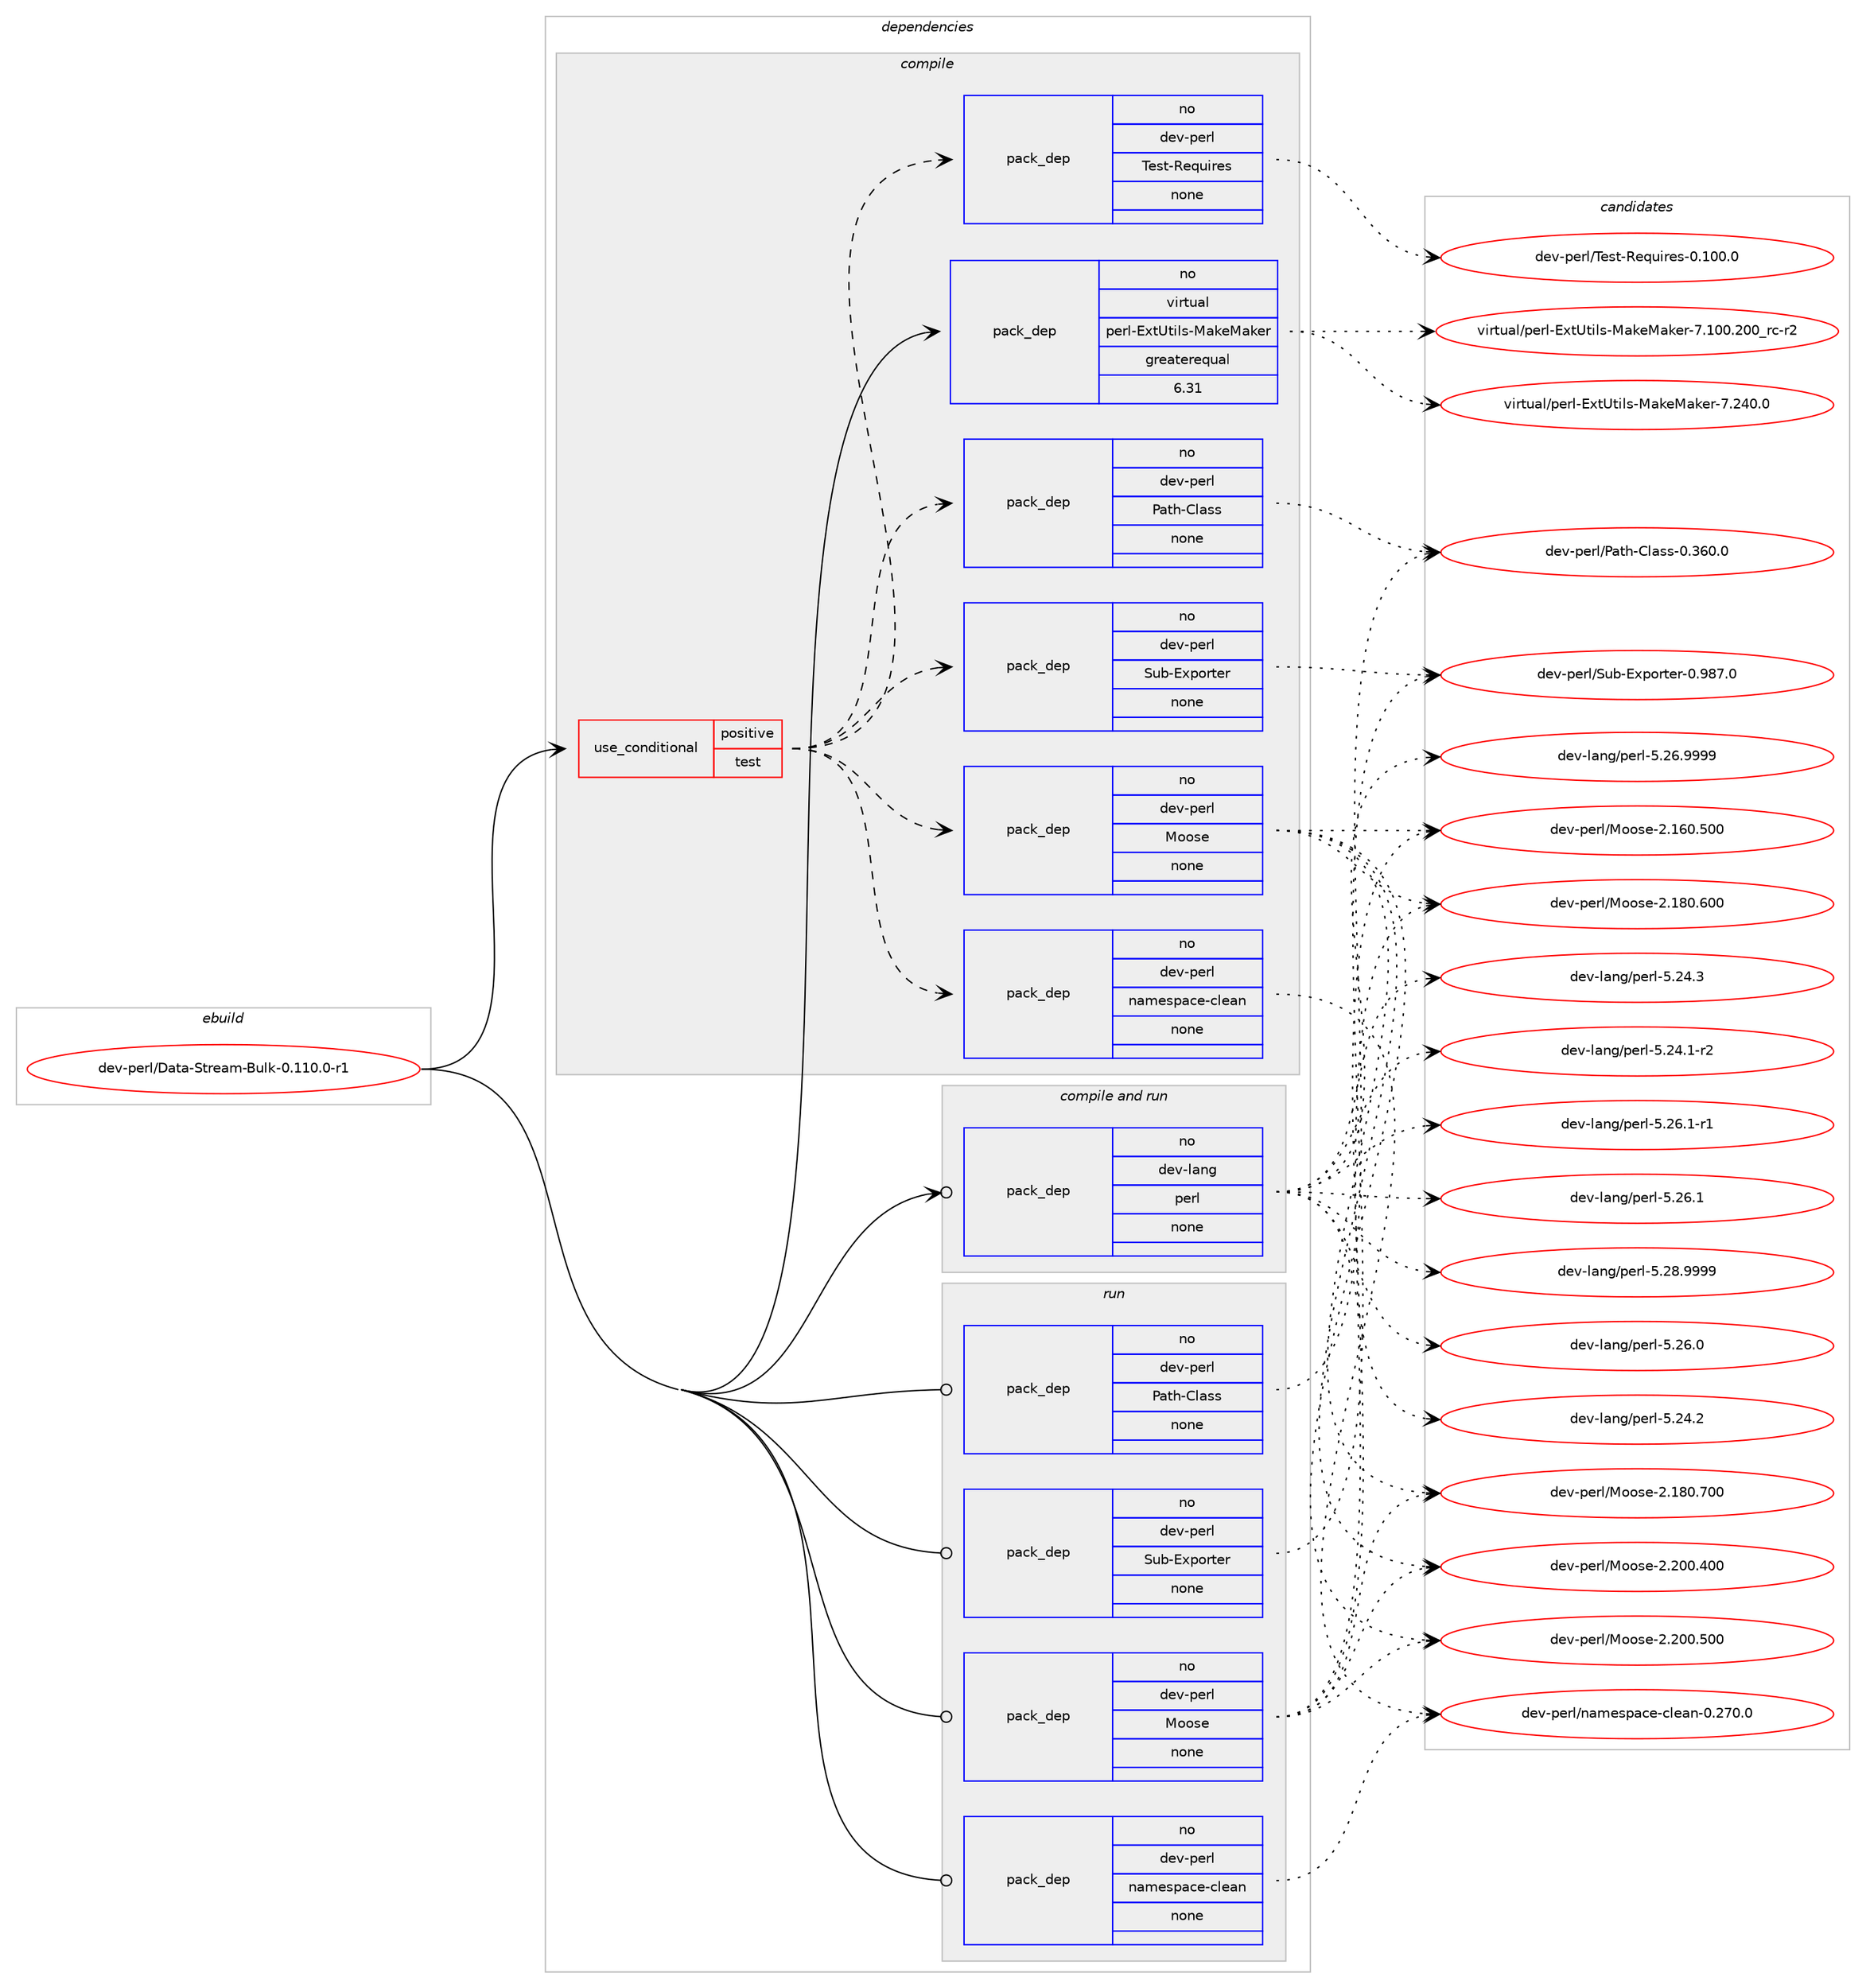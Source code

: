 digraph prolog {

# *************
# Graph options
# *************

newrank=true;
concentrate=true;
compound=true;
graph [rankdir=LR,fontname=Helvetica,fontsize=10,ranksep=1.5];#, ranksep=2.5, nodesep=0.2];
edge  [arrowhead=vee];
node  [fontname=Helvetica,fontsize=10];

# **********
# The ebuild
# **********

subgraph cluster_leftcol {
color=gray;
rank=same;
label=<<i>ebuild</i>>;
id [label="dev-perl/Data-Stream-Bulk-0.110.0-r1", color=red, width=4, href="../dev-perl/Data-Stream-Bulk-0.110.0-r1.svg"];
}

# ****************
# The dependencies
# ****************

subgraph cluster_midcol {
color=gray;
label=<<i>dependencies</i>>;
subgraph cluster_compile {
fillcolor="#eeeeee";
style=filled;
label=<<i>compile</i>>;
subgraph cond27004 {
dependency127766 [label=<<TABLE BORDER="0" CELLBORDER="1" CELLSPACING="0" CELLPADDING="4"><TR><TD ROWSPAN="3" CELLPADDING="10">use_conditional</TD></TR><TR><TD>positive</TD></TR><TR><TD>test</TD></TR></TABLE>>, shape=none, color=red];
subgraph pack97094 {
dependency127767 [label=<<TABLE BORDER="0" CELLBORDER="1" CELLSPACING="0" CELLPADDING="4" WIDTH="220"><TR><TD ROWSPAN="6" CELLPADDING="30">pack_dep</TD></TR><TR><TD WIDTH="110">no</TD></TR><TR><TD>dev-perl</TD></TR><TR><TD>Moose</TD></TR><TR><TD>none</TD></TR><TR><TD></TD></TR></TABLE>>, shape=none, color=blue];
}
dependency127766:e -> dependency127767:w [weight=20,style="dashed",arrowhead="vee"];
subgraph pack97095 {
dependency127768 [label=<<TABLE BORDER="0" CELLBORDER="1" CELLSPACING="0" CELLPADDING="4" WIDTH="220"><TR><TD ROWSPAN="6" CELLPADDING="30">pack_dep</TD></TR><TR><TD WIDTH="110">no</TD></TR><TR><TD>dev-perl</TD></TR><TR><TD>Sub-Exporter</TD></TR><TR><TD>none</TD></TR><TR><TD></TD></TR></TABLE>>, shape=none, color=blue];
}
dependency127766:e -> dependency127768:w [weight=20,style="dashed",arrowhead="vee"];
subgraph pack97096 {
dependency127769 [label=<<TABLE BORDER="0" CELLBORDER="1" CELLSPACING="0" CELLPADDING="4" WIDTH="220"><TR><TD ROWSPAN="6" CELLPADDING="30">pack_dep</TD></TR><TR><TD WIDTH="110">no</TD></TR><TR><TD>dev-perl</TD></TR><TR><TD>Path-Class</TD></TR><TR><TD>none</TD></TR><TR><TD></TD></TR></TABLE>>, shape=none, color=blue];
}
dependency127766:e -> dependency127769:w [weight=20,style="dashed",arrowhead="vee"];
subgraph pack97097 {
dependency127770 [label=<<TABLE BORDER="0" CELLBORDER="1" CELLSPACING="0" CELLPADDING="4" WIDTH="220"><TR><TD ROWSPAN="6" CELLPADDING="30">pack_dep</TD></TR><TR><TD WIDTH="110">no</TD></TR><TR><TD>dev-perl</TD></TR><TR><TD>namespace-clean</TD></TR><TR><TD>none</TD></TR><TR><TD></TD></TR></TABLE>>, shape=none, color=blue];
}
dependency127766:e -> dependency127770:w [weight=20,style="dashed",arrowhead="vee"];
subgraph pack97098 {
dependency127771 [label=<<TABLE BORDER="0" CELLBORDER="1" CELLSPACING="0" CELLPADDING="4" WIDTH="220"><TR><TD ROWSPAN="6" CELLPADDING="30">pack_dep</TD></TR><TR><TD WIDTH="110">no</TD></TR><TR><TD>dev-perl</TD></TR><TR><TD>Test-Requires</TD></TR><TR><TD>none</TD></TR><TR><TD></TD></TR></TABLE>>, shape=none, color=blue];
}
dependency127766:e -> dependency127771:w [weight=20,style="dashed",arrowhead="vee"];
}
id:e -> dependency127766:w [weight=20,style="solid",arrowhead="vee"];
subgraph pack97099 {
dependency127772 [label=<<TABLE BORDER="0" CELLBORDER="1" CELLSPACING="0" CELLPADDING="4" WIDTH="220"><TR><TD ROWSPAN="6" CELLPADDING="30">pack_dep</TD></TR><TR><TD WIDTH="110">no</TD></TR><TR><TD>virtual</TD></TR><TR><TD>perl-ExtUtils-MakeMaker</TD></TR><TR><TD>greaterequal</TD></TR><TR><TD>6.31</TD></TR></TABLE>>, shape=none, color=blue];
}
id:e -> dependency127772:w [weight=20,style="solid",arrowhead="vee"];
}
subgraph cluster_compileandrun {
fillcolor="#eeeeee";
style=filled;
label=<<i>compile and run</i>>;
subgraph pack97100 {
dependency127773 [label=<<TABLE BORDER="0" CELLBORDER="1" CELLSPACING="0" CELLPADDING="4" WIDTH="220"><TR><TD ROWSPAN="6" CELLPADDING="30">pack_dep</TD></TR><TR><TD WIDTH="110">no</TD></TR><TR><TD>dev-lang</TD></TR><TR><TD>perl</TD></TR><TR><TD>none</TD></TR><TR><TD></TD></TR></TABLE>>, shape=none, color=blue];
}
id:e -> dependency127773:w [weight=20,style="solid",arrowhead="odotvee"];
}
subgraph cluster_run {
fillcolor="#eeeeee";
style=filled;
label=<<i>run</i>>;
subgraph pack97101 {
dependency127774 [label=<<TABLE BORDER="0" CELLBORDER="1" CELLSPACING="0" CELLPADDING="4" WIDTH="220"><TR><TD ROWSPAN="6" CELLPADDING="30">pack_dep</TD></TR><TR><TD WIDTH="110">no</TD></TR><TR><TD>dev-perl</TD></TR><TR><TD>Moose</TD></TR><TR><TD>none</TD></TR><TR><TD></TD></TR></TABLE>>, shape=none, color=blue];
}
id:e -> dependency127774:w [weight=20,style="solid",arrowhead="odot"];
subgraph pack97102 {
dependency127775 [label=<<TABLE BORDER="0" CELLBORDER="1" CELLSPACING="0" CELLPADDING="4" WIDTH="220"><TR><TD ROWSPAN="6" CELLPADDING="30">pack_dep</TD></TR><TR><TD WIDTH="110">no</TD></TR><TR><TD>dev-perl</TD></TR><TR><TD>Path-Class</TD></TR><TR><TD>none</TD></TR><TR><TD></TD></TR></TABLE>>, shape=none, color=blue];
}
id:e -> dependency127775:w [weight=20,style="solid",arrowhead="odot"];
subgraph pack97103 {
dependency127776 [label=<<TABLE BORDER="0" CELLBORDER="1" CELLSPACING="0" CELLPADDING="4" WIDTH="220"><TR><TD ROWSPAN="6" CELLPADDING="30">pack_dep</TD></TR><TR><TD WIDTH="110">no</TD></TR><TR><TD>dev-perl</TD></TR><TR><TD>Sub-Exporter</TD></TR><TR><TD>none</TD></TR><TR><TD></TD></TR></TABLE>>, shape=none, color=blue];
}
id:e -> dependency127776:w [weight=20,style="solid",arrowhead="odot"];
subgraph pack97104 {
dependency127777 [label=<<TABLE BORDER="0" CELLBORDER="1" CELLSPACING="0" CELLPADDING="4" WIDTH="220"><TR><TD ROWSPAN="6" CELLPADDING="30">pack_dep</TD></TR><TR><TD WIDTH="110">no</TD></TR><TR><TD>dev-perl</TD></TR><TR><TD>namespace-clean</TD></TR><TR><TD>none</TD></TR><TR><TD></TD></TR></TABLE>>, shape=none, color=blue];
}
id:e -> dependency127777:w [weight=20,style="solid",arrowhead="odot"];
}
}

# **************
# The candidates
# **************

subgraph cluster_choices {
rank=same;
color=gray;
label=<<i>candidates</i>>;

subgraph choice97094 {
color=black;
nodesep=1;
choice10010111845112101114108477711111111510145504649544846534848 [label="dev-perl/Moose-2.160.500", color=red, width=4,href="../dev-perl/Moose-2.160.500.svg"];
choice10010111845112101114108477711111111510145504649564846544848 [label="dev-perl/Moose-2.180.600", color=red, width=4,href="../dev-perl/Moose-2.180.600.svg"];
choice10010111845112101114108477711111111510145504649564846554848 [label="dev-perl/Moose-2.180.700", color=red, width=4,href="../dev-perl/Moose-2.180.700.svg"];
choice10010111845112101114108477711111111510145504650484846524848 [label="dev-perl/Moose-2.200.400", color=red, width=4,href="../dev-perl/Moose-2.200.400.svg"];
choice10010111845112101114108477711111111510145504650484846534848 [label="dev-perl/Moose-2.200.500", color=red, width=4,href="../dev-perl/Moose-2.200.500.svg"];
dependency127767:e -> choice10010111845112101114108477711111111510145504649544846534848:w [style=dotted,weight="100"];
dependency127767:e -> choice10010111845112101114108477711111111510145504649564846544848:w [style=dotted,weight="100"];
dependency127767:e -> choice10010111845112101114108477711111111510145504649564846554848:w [style=dotted,weight="100"];
dependency127767:e -> choice10010111845112101114108477711111111510145504650484846524848:w [style=dotted,weight="100"];
dependency127767:e -> choice10010111845112101114108477711111111510145504650484846534848:w [style=dotted,weight="100"];
}
subgraph choice97095 {
color=black;
nodesep=1;
choice1001011184511210111410847831179845691201121111141161011144548465756554648 [label="dev-perl/Sub-Exporter-0.987.0", color=red, width=4,href="../dev-perl/Sub-Exporter-0.987.0.svg"];
dependency127768:e -> choice1001011184511210111410847831179845691201121111141161011144548465756554648:w [style=dotted,weight="100"];
}
subgraph choice97096 {
color=black;
nodesep=1;
choice100101118451121011141084780971161044567108971151154548465154484648 [label="dev-perl/Path-Class-0.360.0", color=red, width=4,href="../dev-perl/Path-Class-0.360.0.svg"];
dependency127769:e -> choice100101118451121011141084780971161044567108971151154548465154484648:w [style=dotted,weight="100"];
}
subgraph choice97097 {
color=black;
nodesep=1;
choice10010111845112101114108471109710910111511297991014599108101971104548465055484648 [label="dev-perl/namespace-clean-0.270.0", color=red, width=4,href="../dev-perl/namespace-clean-0.270.0.svg"];
dependency127770:e -> choice10010111845112101114108471109710910111511297991014599108101971104548465055484648:w [style=dotted,weight="100"];
}
subgraph choice97098 {
color=black;
nodesep=1;
choice10010111845112101114108478410111511645821011131171051141011154548464948484648 [label="dev-perl/Test-Requires-0.100.0", color=red, width=4,href="../dev-perl/Test-Requires-0.100.0.svg"];
dependency127771:e -> choice10010111845112101114108478410111511645821011131171051141011154548464948484648:w [style=dotted,weight="100"];
}
subgraph choice97099 {
color=black;
nodesep=1;
choice118105114116117971084711210111410845691201168511610510811545779710710177971071011144555464948484650484895114994511450 [label="virtual/perl-ExtUtils-MakeMaker-7.100.200_rc-r2", color=red, width=4,href="../virtual/perl-ExtUtils-MakeMaker-7.100.200_rc-r2.svg"];
choice118105114116117971084711210111410845691201168511610510811545779710710177971071011144555465052484648 [label="virtual/perl-ExtUtils-MakeMaker-7.240.0", color=red, width=4,href="../virtual/perl-ExtUtils-MakeMaker-7.240.0.svg"];
dependency127772:e -> choice118105114116117971084711210111410845691201168511610510811545779710710177971071011144555464948484650484895114994511450:w [style=dotted,weight="100"];
dependency127772:e -> choice118105114116117971084711210111410845691201168511610510811545779710710177971071011144555465052484648:w [style=dotted,weight="100"];
}
subgraph choice97100 {
color=black;
nodesep=1;
choice100101118451089711010347112101114108455346505246494511450 [label="dev-lang/perl-5.24.1-r2", color=red, width=4,href="../dev-lang/perl-5.24.1-r2.svg"];
choice10010111845108971101034711210111410845534650524650 [label="dev-lang/perl-5.24.2", color=red, width=4,href="../dev-lang/perl-5.24.2.svg"];
choice10010111845108971101034711210111410845534650524651 [label="dev-lang/perl-5.24.3", color=red, width=4,href="../dev-lang/perl-5.24.3.svg"];
choice10010111845108971101034711210111410845534650544648 [label="dev-lang/perl-5.26.0", color=red, width=4,href="../dev-lang/perl-5.26.0.svg"];
choice10010111845108971101034711210111410845534650544649 [label="dev-lang/perl-5.26.1", color=red, width=4,href="../dev-lang/perl-5.26.1.svg"];
choice100101118451089711010347112101114108455346505446494511449 [label="dev-lang/perl-5.26.1-r1", color=red, width=4,href="../dev-lang/perl-5.26.1-r1.svg"];
choice10010111845108971101034711210111410845534650544657575757 [label="dev-lang/perl-5.26.9999", color=red, width=4,href="../dev-lang/perl-5.26.9999.svg"];
choice10010111845108971101034711210111410845534650564657575757 [label="dev-lang/perl-5.28.9999", color=red, width=4,href="../dev-lang/perl-5.28.9999.svg"];
dependency127773:e -> choice100101118451089711010347112101114108455346505246494511450:w [style=dotted,weight="100"];
dependency127773:e -> choice10010111845108971101034711210111410845534650524650:w [style=dotted,weight="100"];
dependency127773:e -> choice10010111845108971101034711210111410845534650524651:w [style=dotted,weight="100"];
dependency127773:e -> choice10010111845108971101034711210111410845534650544648:w [style=dotted,weight="100"];
dependency127773:e -> choice10010111845108971101034711210111410845534650544649:w [style=dotted,weight="100"];
dependency127773:e -> choice100101118451089711010347112101114108455346505446494511449:w [style=dotted,weight="100"];
dependency127773:e -> choice10010111845108971101034711210111410845534650544657575757:w [style=dotted,weight="100"];
dependency127773:e -> choice10010111845108971101034711210111410845534650564657575757:w [style=dotted,weight="100"];
}
subgraph choice97101 {
color=black;
nodesep=1;
choice10010111845112101114108477711111111510145504649544846534848 [label="dev-perl/Moose-2.160.500", color=red, width=4,href="../dev-perl/Moose-2.160.500.svg"];
choice10010111845112101114108477711111111510145504649564846544848 [label="dev-perl/Moose-2.180.600", color=red, width=4,href="../dev-perl/Moose-2.180.600.svg"];
choice10010111845112101114108477711111111510145504649564846554848 [label="dev-perl/Moose-2.180.700", color=red, width=4,href="../dev-perl/Moose-2.180.700.svg"];
choice10010111845112101114108477711111111510145504650484846524848 [label="dev-perl/Moose-2.200.400", color=red, width=4,href="../dev-perl/Moose-2.200.400.svg"];
choice10010111845112101114108477711111111510145504650484846534848 [label="dev-perl/Moose-2.200.500", color=red, width=4,href="../dev-perl/Moose-2.200.500.svg"];
dependency127774:e -> choice10010111845112101114108477711111111510145504649544846534848:w [style=dotted,weight="100"];
dependency127774:e -> choice10010111845112101114108477711111111510145504649564846544848:w [style=dotted,weight="100"];
dependency127774:e -> choice10010111845112101114108477711111111510145504649564846554848:w [style=dotted,weight="100"];
dependency127774:e -> choice10010111845112101114108477711111111510145504650484846524848:w [style=dotted,weight="100"];
dependency127774:e -> choice10010111845112101114108477711111111510145504650484846534848:w [style=dotted,weight="100"];
}
subgraph choice97102 {
color=black;
nodesep=1;
choice100101118451121011141084780971161044567108971151154548465154484648 [label="dev-perl/Path-Class-0.360.0", color=red, width=4,href="../dev-perl/Path-Class-0.360.0.svg"];
dependency127775:e -> choice100101118451121011141084780971161044567108971151154548465154484648:w [style=dotted,weight="100"];
}
subgraph choice97103 {
color=black;
nodesep=1;
choice1001011184511210111410847831179845691201121111141161011144548465756554648 [label="dev-perl/Sub-Exporter-0.987.0", color=red, width=4,href="../dev-perl/Sub-Exporter-0.987.0.svg"];
dependency127776:e -> choice1001011184511210111410847831179845691201121111141161011144548465756554648:w [style=dotted,weight="100"];
}
subgraph choice97104 {
color=black;
nodesep=1;
choice10010111845112101114108471109710910111511297991014599108101971104548465055484648 [label="dev-perl/namespace-clean-0.270.0", color=red, width=4,href="../dev-perl/namespace-clean-0.270.0.svg"];
dependency127777:e -> choice10010111845112101114108471109710910111511297991014599108101971104548465055484648:w [style=dotted,weight="100"];
}
}

}
